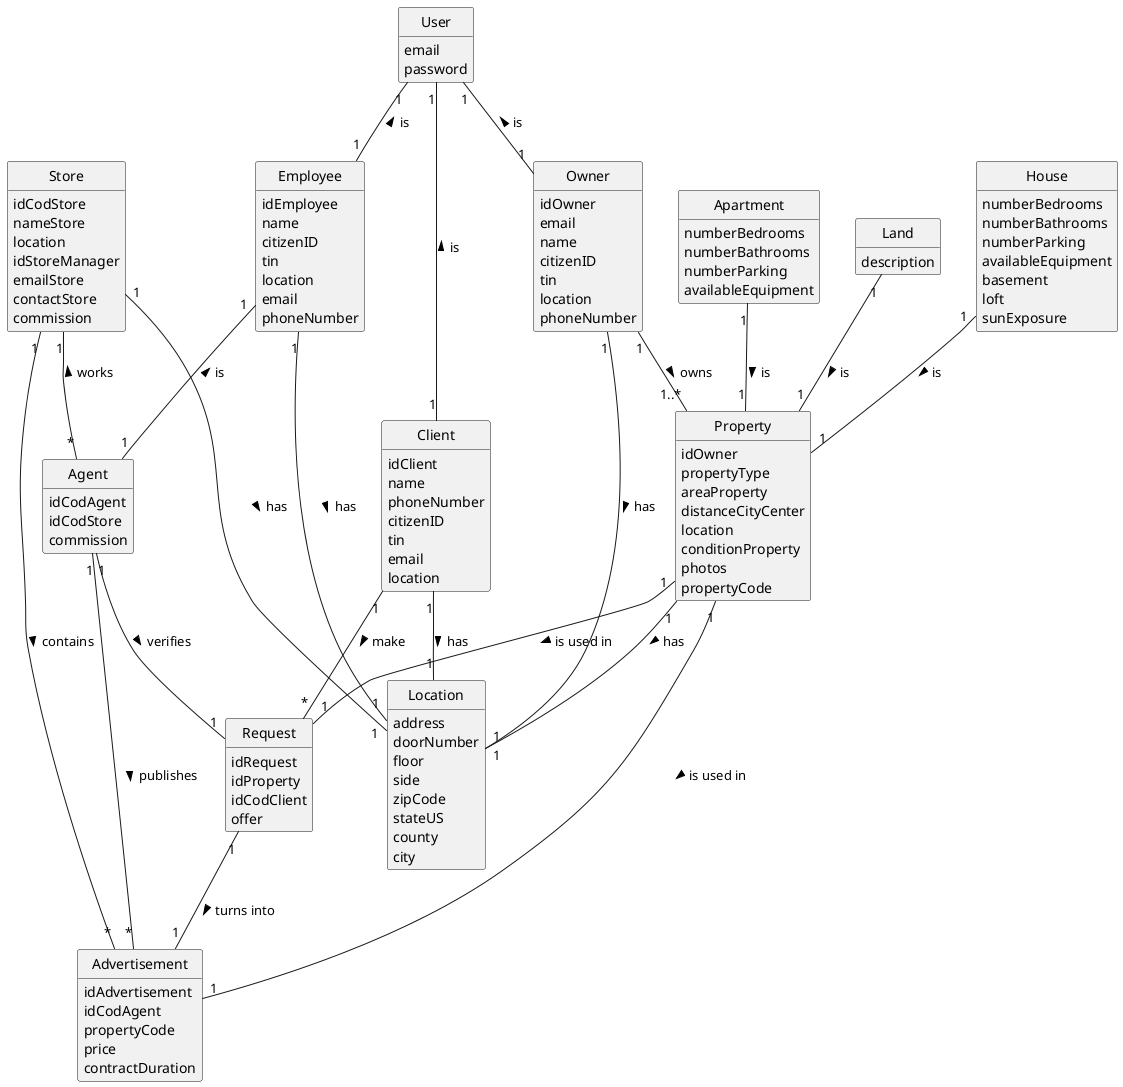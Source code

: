 @startuml
skinparam monochrome true
skinparam packageStyle rectangle
skinparam shadowing false

skinparam classAttributeIconSize 0

hide circle
hide methods

class Employee {
    idEmployee
    name
    citizenID
    tin
    location
    email
    phoneNumber
}

class Client {
    idClient
    name
    phoneNumber
    citizenID
    tin
    email
    location
}

class Owner {
    idOwner
    email
    name
    citizenID
    tin
    location
    phoneNumber
}

class Agent {
    idCodAgent
    idCodStore
    commission
}

class Advertisement {
    idAdvertisement
    idCodAgent
    propertyCode
    price
    contractDuration
}

class Property {
    idOwner
    propertyType
    areaProperty
    distanceCityCenter
    location
    conditionProperty
    photos
    propertyCode
}

class House {
    numberBedrooms
    numberBathrooms
    numberParking
    availableEquipment
    basement
    loft
    sunExposure
}

class Apartment {
    numberBedrooms
    numberBathrooms
    numberParking
    availableEquipment
}

class Land {
    description
}

class Store {
    idCodStore
    nameStore
    location
    idStoreManager
    emailStore
    contactStore
    commission
}

class Location {
    address
    doorNumber
    floor
    side
    zipCode
    stateUS
    county
    city
}

class Request {
    idRequest
    idProperty
    idCodClient
    offer
}

class User {
    email
    password
}


Agent "1" -- "1" Request: verifies >
Agent "1" -- "*" Advertisement: publishes >
Apartment "1" -- "1" Property: is >
Client"1" -- "*" Request: make >
Request "1" -- "1" Advertisement: turns into >
Employee "1" -- "1" Location: has >
Employee "1" -- "1" Agent: is <
House "1" -- "1" Property: is >
Land "1" -- "1"  Property: is >
Property "1" -- "1" Location: has >
Property "1" - "1" Advertisement: is used in >
Property "1" - "1" Request: is used in >
Store"1" -- "1"Location: has >
Store "1" -- "*" Advertisement: contains >
Store "1" -- "*" Agent: works <
User "1" -- "1" Employee: is <
User "1" -- "1" Owner: is <
User "1" -- "1" Client: is <
Client "1" -- "1" Location: has >
Owner "1" -- "1..*" Property: owns >
Owner "1" -- "1" Location: has >
@enduml